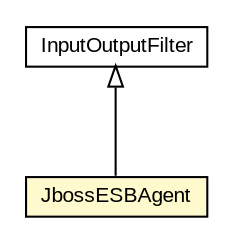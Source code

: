#!/usr/local/bin/dot
#
# Class diagram 
# Generated by UMLGraph version R5_6-24-gf6e263 (http://www.umlgraph.org/)
#

digraph G {
	edge [fontname="arial",fontsize=10,labelfontname="arial",labelfontsize=10];
	node [fontname="arial",fontsize=10,shape=plaintext];
	nodesep=0.25;
	ranksep=0.5;
	// org.miloss.fgsms.agents.JbossESBAgent
	c737201 [label=<<table title="org.miloss.fgsms.agents.JbossESBAgent" border="0" cellborder="1" cellspacing="0" cellpadding="2" port="p" bgcolor="lemonChiffon" href="./JbossESBAgent.html">
		<tr><td><table border="0" cellspacing="0" cellpadding="1">
<tr><td align="center" balign="center"> JbossESBAgent </td></tr>
		</table></td></tr>
		</table>>, URL="./JbossESBAgent.html", fontname="arial", fontcolor="black", fontsize=10.0];
	//org.miloss.fgsms.agents.JbossESBAgent extends org.jboss.soa.esb.filter.InputOutputFilter
	c737486:p -> c737201:p [dir=back,arrowtail=empty];
	// org.jboss.soa.esb.filter.InputOutputFilter
	c737486 [label=<<table title="org.jboss.soa.esb.filter.InputOutputFilter" border="0" cellborder="1" cellspacing="0" cellpadding="2" port="p" href="http://java.sun.com/j2se/1.4.2/docs/api/org/jboss/soa/esb/filter/InputOutputFilter.html">
		<tr><td><table border="0" cellspacing="0" cellpadding="1">
<tr><td align="center" balign="center"> InputOutputFilter </td></tr>
		</table></td></tr>
		</table>>, URL="http://java.sun.com/j2se/1.4.2/docs/api/org/jboss/soa/esb/filter/InputOutputFilter.html", fontname="arial", fontcolor="black", fontsize=10.0];
}

